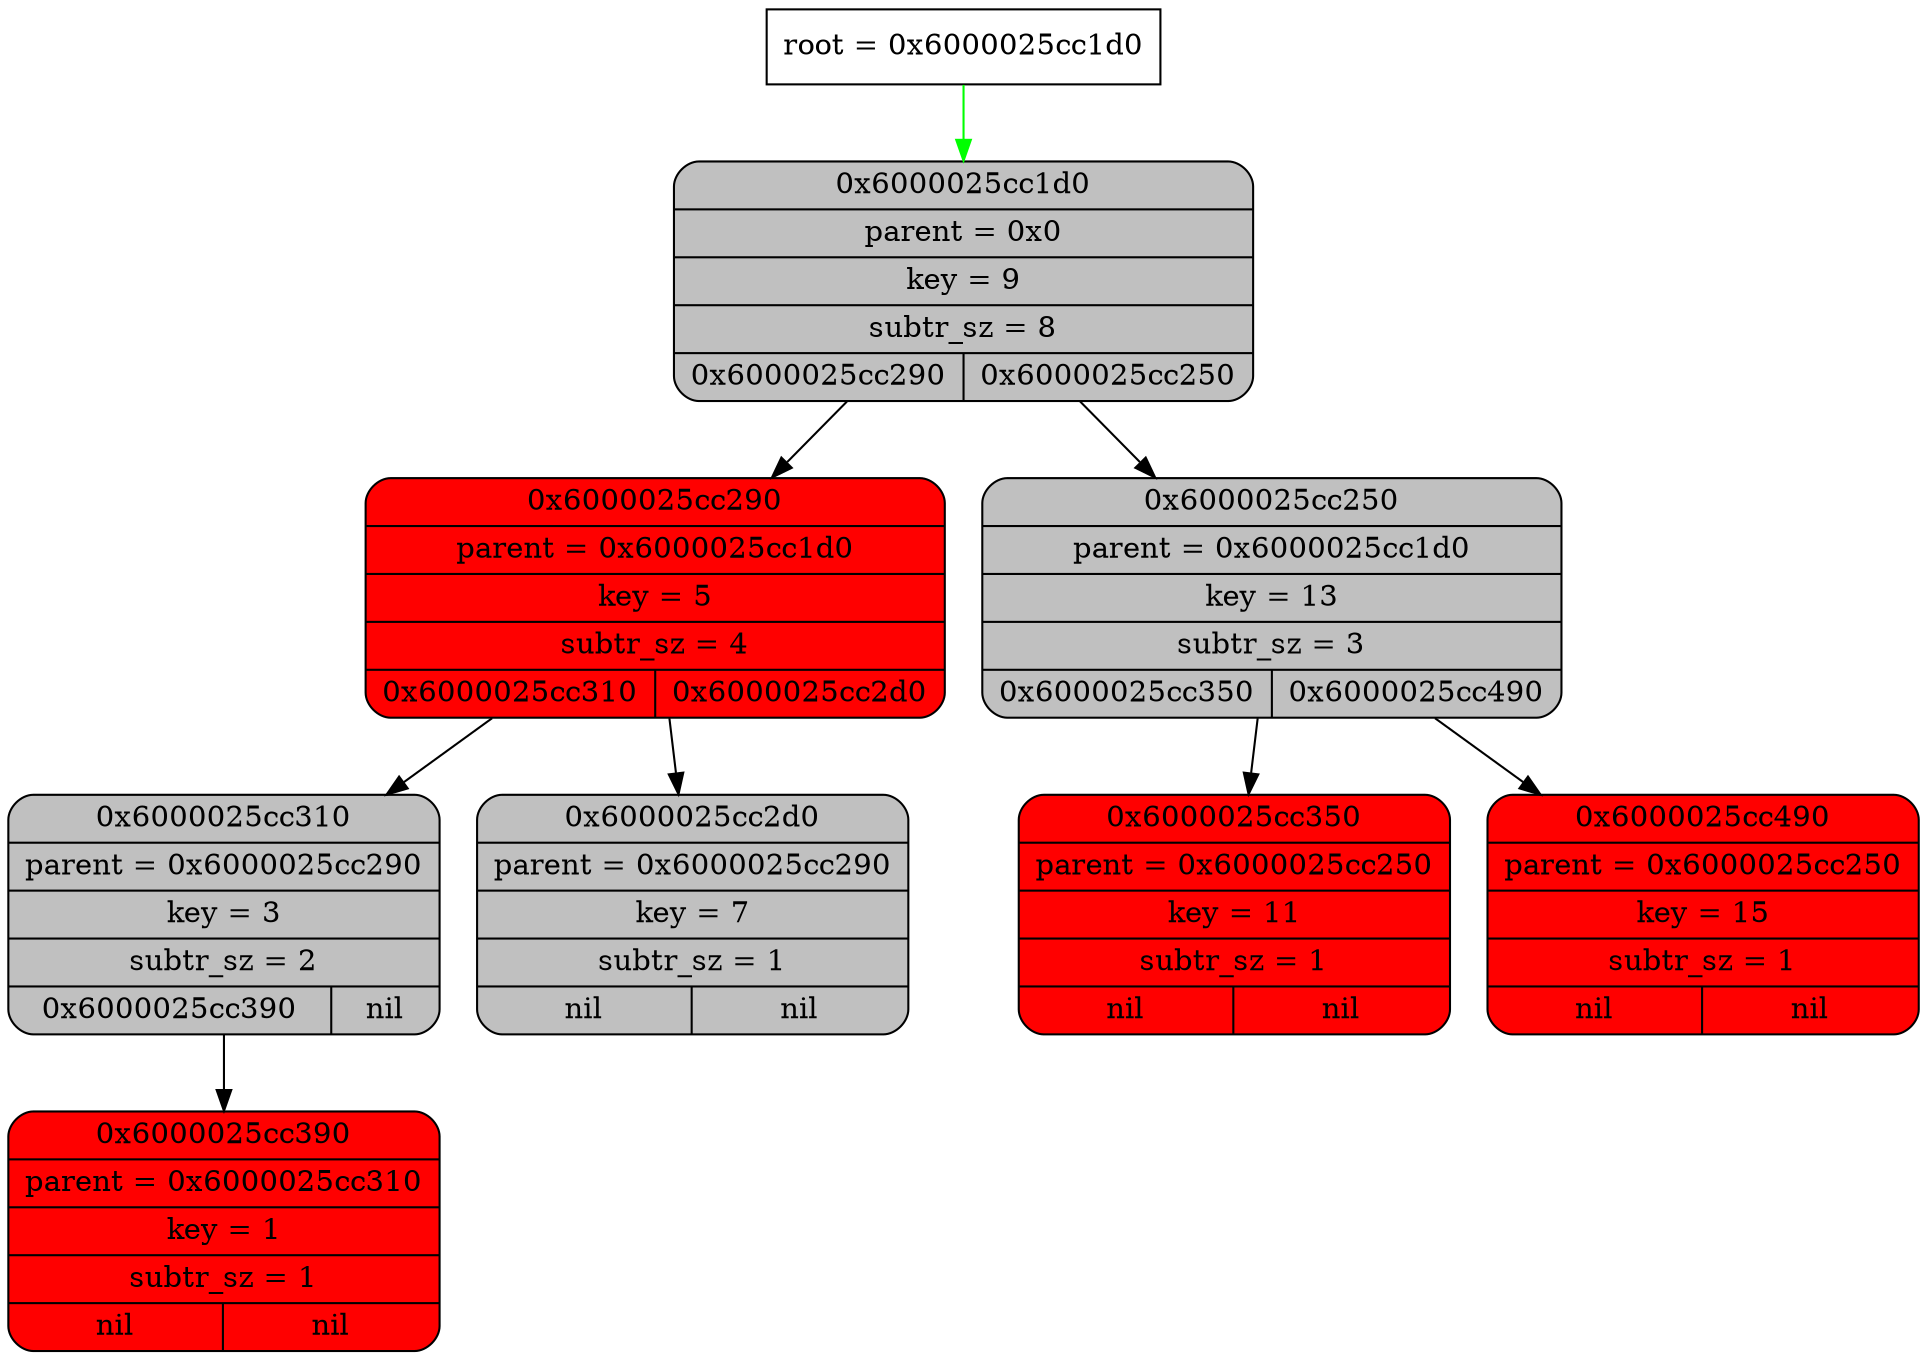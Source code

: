 digraph
{
    node_info[shape = record, label = "{root = 0x6000025cc1d0}"];

    node_info->node_0x6000025cc1d0 [color = "green"];
    node_0x6000025cc1d0[shape = Mrecord, label = "{{0x6000025cc1d0} | {parent =  0x0} | {key = 9} | {subtr_sz = 8} | {0x6000025cc290| 0x6000025cc250}}",
 style="filled", fillcolor="grey"];
    node_0x6000025cc290[shape = Mrecord, label = "{{0x6000025cc290} | {parent =  0x6000025cc1d0} | {key = 5} | {subtr_sz = 4} | {0x6000025cc310| 0x6000025cc2d0}}",
 style="filled", fillcolor="red"];
    node_0x6000025cc310[shape = Mrecord, label = "{{0x6000025cc310} | {parent =  0x6000025cc290} | {key = 3} | {subtr_sz = 2} | {0x6000025cc390| nil}}",
 style="filled", fillcolor="grey"];
    node_0x6000025cc390[shape = Mrecord, label = "{{0x6000025cc390} | {parent =  0x6000025cc310} | {key = 1} | {subtr_sz = 1} | {nil | nil}}",
 style="filled", fillcolor="red"];
    node_0x6000025cc2d0[shape = Mrecord, label = "{{0x6000025cc2d0} | {parent =  0x6000025cc290} | {key = 7} | {subtr_sz = 1} | {nil | nil}}",
 style="filled", fillcolor="grey"];
    node_0x6000025cc250[shape = Mrecord, label = "{{0x6000025cc250} | {parent =  0x6000025cc1d0} | {key = 13} | {subtr_sz = 3} | {0x6000025cc350| 0x6000025cc490}}",
 style="filled", fillcolor="grey"];
    node_0x6000025cc350[shape = Mrecord, label = "{{0x6000025cc350} | {parent =  0x6000025cc250} | {key = 11} | {subtr_sz = 1} | {nil | nil}}",
 style="filled", fillcolor="red"];
    node_0x6000025cc490[shape = Mrecord, label = "{{0x6000025cc490} | {parent =  0x6000025cc250} | {key = 15} | {subtr_sz = 1} | {nil | nil}}",
 style="filled", fillcolor="red"];
    node_0x6000025cc1d0->node_0x6000025cc290
    node_0x6000025cc1d0->node_0x6000025cc250
    node_0x6000025cc250->node_0x6000025cc350
    node_0x6000025cc250->node_0x6000025cc490
    node_0x6000025cc290->node_0x6000025cc310
    node_0x6000025cc290->node_0x6000025cc2d0
    node_0x6000025cc310->node_0x6000025cc390

}